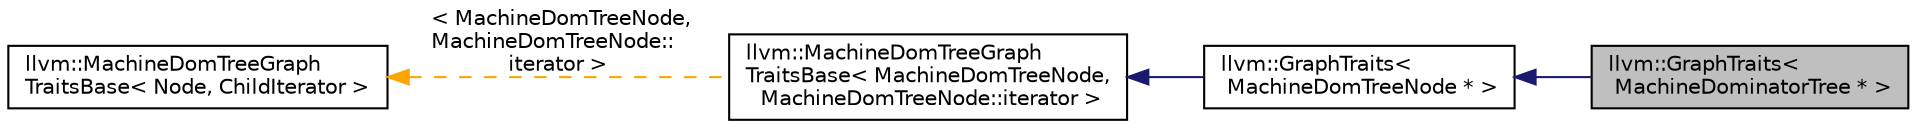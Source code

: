 digraph "llvm::GraphTraits&lt; MachineDominatorTree * &gt;"
{
 // LATEX_PDF_SIZE
  bgcolor="transparent";
  edge [fontname="Helvetica",fontsize="10",labelfontname="Helvetica",labelfontsize="10"];
  node [fontname="Helvetica",fontsize="10",shape="box"];
  rankdir="LR";
  Node1 [label="llvm::GraphTraits\<\l MachineDominatorTree * \>",height=0.2,width=0.4,color="black", fillcolor="grey75", style="filled", fontcolor="black",tooltip=" "];
  Node2 -> Node1 [dir="back",color="midnightblue",fontsize="10",style="solid",fontname="Helvetica"];
  Node2 [label="llvm::GraphTraits\<\l MachineDomTreeNode * \>",height=0.2,width=0.4,color="black",URL="$structllvm_1_1GraphTraits_3_01MachineDomTreeNode_01_5_01_4.html",tooltip=" "];
  Node3 -> Node2 [dir="back",color="midnightblue",fontsize="10",style="solid",fontname="Helvetica"];
  Node3 [label="llvm::MachineDomTreeGraph\lTraitsBase\< MachineDomTreeNode,\l MachineDomTreeNode::iterator \>",height=0.2,width=0.4,color="black",URL="$structllvm_1_1MachineDomTreeGraphTraitsBase.html",tooltip=" "];
  Node4 -> Node3 [dir="back",color="orange",fontsize="10",style="dashed",label=" \< MachineDomTreeNode,\l MachineDomTreeNode::\literator \>" ,fontname="Helvetica"];
  Node4 [label="llvm::MachineDomTreeGraph\lTraitsBase\< Node, ChildIterator \>",height=0.2,width=0.4,color="black",URL="$structllvm_1_1MachineDomTreeGraphTraitsBase.html",tooltip="DominatorTree GraphTraits specialization so the DominatorTree can be iterable by generic graph iterat..."];
}
